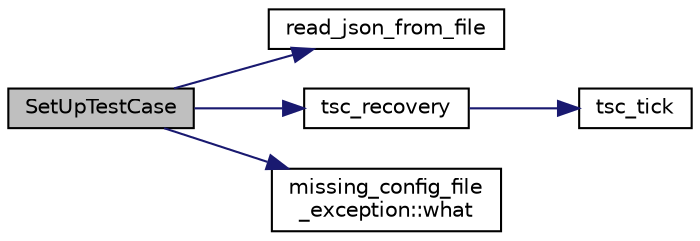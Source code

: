 digraph "SetUpTestCase"
{
 // LATEX_PDF_SIZE
  edge [fontname="Helvetica",fontsize="10",labelfontname="Helvetica",labelfontsize="10"];
  node [fontname="Helvetica",fontsize="10",shape=record];
  rankdir="LR";
  Node1 [label="SetUpTestCase",height=0.2,width=0.4,color="black", fillcolor="grey75", style="filled", fontcolor="black",tooltip=" "];
  Node1 -> Node2 [color="midnightblue",fontsize="10",style="solid",fontname="Helvetica"];
  Node2 [label="read_json_from_file",height=0.2,width=0.4,color="black", fillcolor="white", style="filled",URL="$common_8hpp.html#ad8c062e9b24e4b3a8408b23a0d8ab428",tooltip="Read JSON from the given file."];
  Node1 -> Node3 [color="midnightblue",fontsize="10",style="solid",fontname="Helvetica"];
  Node3 [label="tsc_recovery",height=0.2,width=0.4,color="black", fillcolor="white", style="filled",URL="$common_8hpp.html#a56c41cbb9de4bce25da45ecd74b46a81",tooltip="Measure the TSC on the machine."];
  Node3 -> Node4 [color="midnightblue",fontsize="10",style="solid",fontname="Helvetica"];
  Node4 [label="tsc_tick",height=0.2,width=0.4,color="black", fillcolor="white", style="filled",URL="$common_8cpp.html#a0ab5719a5f67d4d52057b2c4550fe930",tooltip="Return the current value of the TSC."];
  Node1 -> Node5 [color="midnightblue",fontsize="10",style="solid",fontname="Helvetica"];
  Node5 [label="missing_config_file\l_exception::what",height=0.2,width=0.4,color="black", fillcolor="white", style="filled",URL="$structmissing__config__file__exception.html#a70518905d36686ddeeb2eb3b2682f016",tooltip=" "];
}
